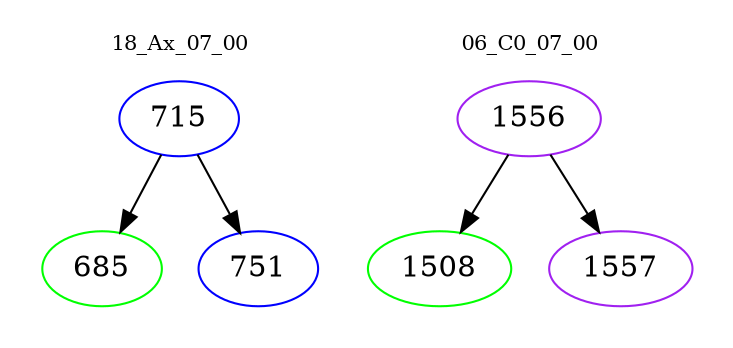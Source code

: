 digraph{
subgraph cluster_0 {
color = white
label = "18_Ax_07_00";
fontsize=10;
T0_715 [label="715", color="blue"]
T0_715 -> T0_685 [color="black"]
T0_685 [label="685", color="green"]
T0_715 -> T0_751 [color="black"]
T0_751 [label="751", color="blue"]
}
subgraph cluster_1 {
color = white
label = "06_C0_07_00";
fontsize=10;
T1_1556 [label="1556", color="purple"]
T1_1556 -> T1_1508 [color="black"]
T1_1508 [label="1508", color="green"]
T1_1556 -> T1_1557 [color="black"]
T1_1557 [label="1557", color="purple"]
}
}
